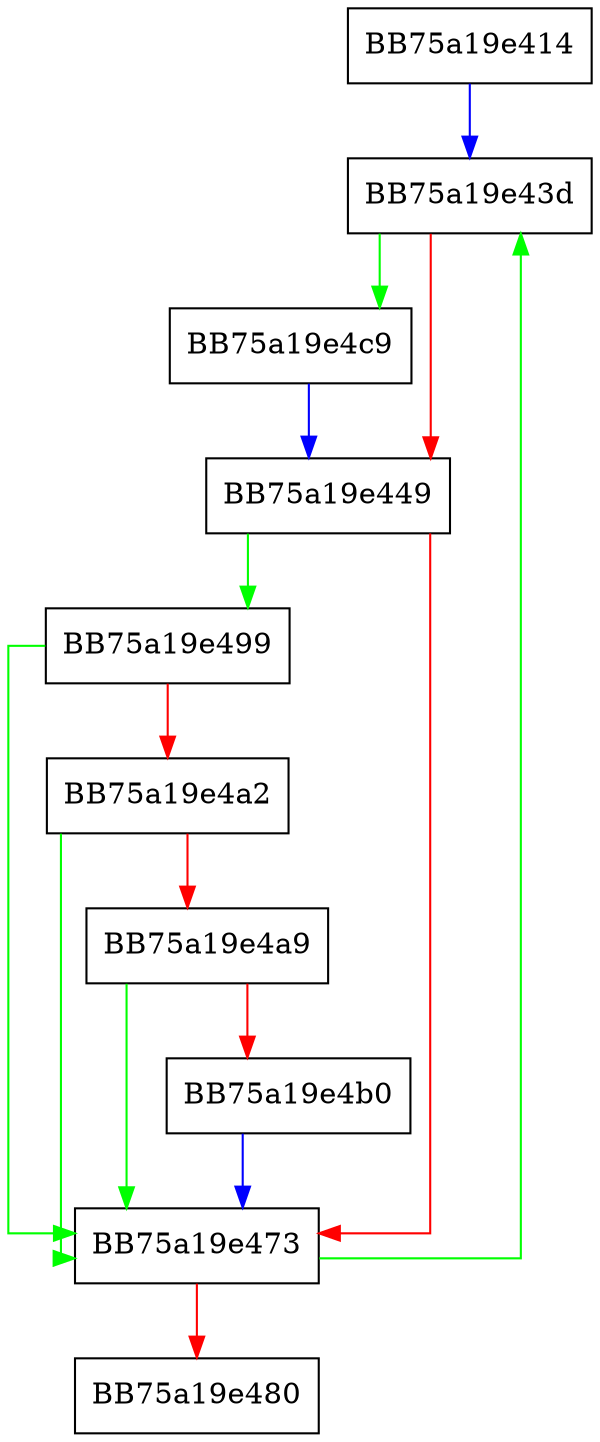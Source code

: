 digraph update_cursors_pgshift {
  node [shape="box"];
  graph [splines=ortho];
  BB75a19e414 -> BB75a19e43d [color="blue"];
  BB75a19e43d -> BB75a19e4c9 [color="green"];
  BB75a19e43d -> BB75a19e449 [color="red"];
  BB75a19e449 -> BB75a19e499 [color="green"];
  BB75a19e449 -> BB75a19e473 [color="red"];
  BB75a19e473 -> BB75a19e43d [color="green"];
  BB75a19e473 -> BB75a19e480 [color="red"];
  BB75a19e499 -> BB75a19e473 [color="green"];
  BB75a19e499 -> BB75a19e4a2 [color="red"];
  BB75a19e4a2 -> BB75a19e473 [color="green"];
  BB75a19e4a2 -> BB75a19e4a9 [color="red"];
  BB75a19e4a9 -> BB75a19e473 [color="green"];
  BB75a19e4a9 -> BB75a19e4b0 [color="red"];
  BB75a19e4b0 -> BB75a19e473 [color="blue"];
  BB75a19e4c9 -> BB75a19e449 [color="blue"];
}